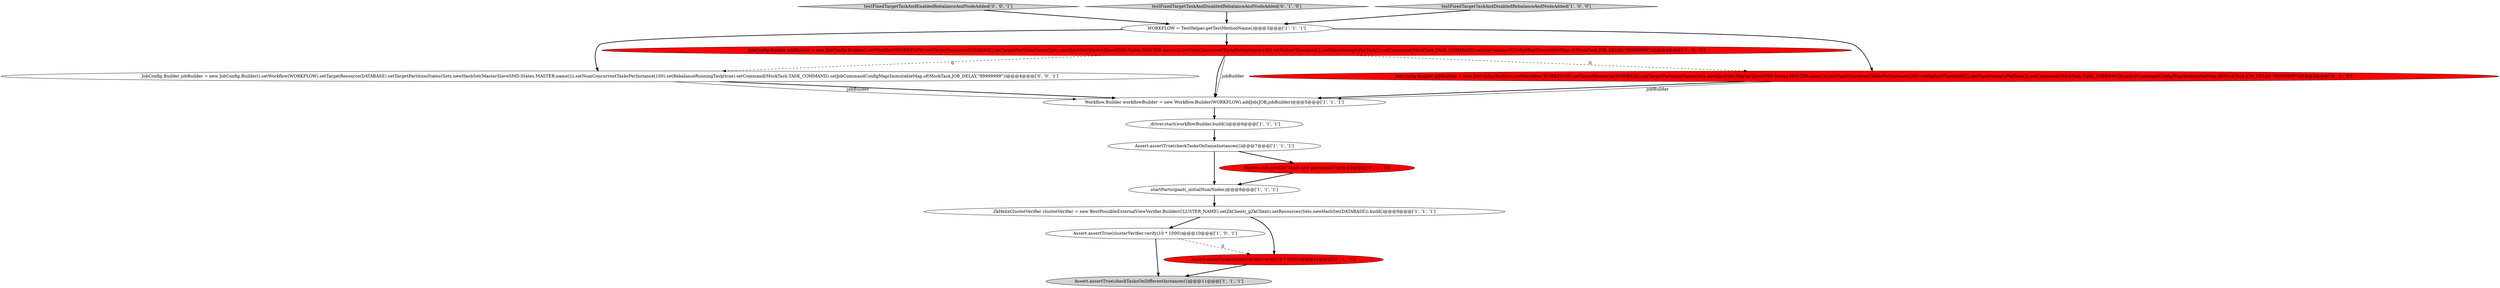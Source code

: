 digraph {
1 [style = filled, label = "ZkHelixClusterVerifier clusterVerifier = new BestPossibleExternalViewVerifier.Builder(CLUSTER_NAME).setZkClient(_gZkClient).setResources(Sets.newHashSet(DATABASE)).build()@@@9@@@['1', '1', '1']", fillcolor = white, shape = ellipse image = "AAA0AAABBB1BBB"];
15 [style = filled, label = "testFixedTargetTaskAndEnabledRebalanceAndNodeAdded['0', '0', '1']", fillcolor = lightgray, shape = diamond image = "AAA0AAABBB3BBB"];
5 [style = filled, label = "Assert.assertTrue(checkTasksOnDifferentInstances())@@@11@@@['1', '1', '1']", fillcolor = lightgray, shape = ellipse image = "AAA0AAABBB1BBB"];
14 [style = filled, label = "JobConfig.Builder jobBuilder = new JobConfig.Builder().setWorkflow(WORKFLOW).setTargetResource(DATABASE).setTargetPartitionStates(Sets.newHashSet(MasterSlaveSMD.States.MASTER.name())).setNumConcurrentTasksPerInstance(100).setRebalanceRunningTask(true).setCommand(MockTask.TASK_COMMAND).setJobCommandConfigMap(ImmutableMap.of(MockTask.JOB_DELAY,\"99999999\"))@@@4@@@['0', '0', '1']", fillcolor = white, shape = ellipse image = "AAA0AAABBB3BBB"];
11 [style = filled, label = "JobConfig.Builder jobBuilder = new JobConfig.Builder().setWorkflow(WORKFLOW).setTargetResource(DATABASE).setTargetPartitionStates(Sets.newHashSet(MasterSlaveSMD.States.MASTER.name())).setNumConcurrentTasksPerInstance(100).setFailureThreshold(2).setMaxAttemptsPerTask(2).setCommand(MockTask.TASK_COMMAND).setJobCommandConfigMap(ImmutableMap.of(MockTask.JOB_DELAY,\"99999999\"))@@@4@@@['0', '1', '0']", fillcolor = red, shape = ellipse image = "AAA1AAABBB2BBB"];
2 [style = filled, label = "Workflow.Builder workflowBuilder = new Workflow.Builder(WORKFLOW).addJob(JOB,jobBuilder)@@@5@@@['1', '1', '1']", fillcolor = white, shape = ellipse image = "AAA0AAABBB1BBB"];
13 [style = filled, label = "testFixedTargetTaskAndDisabledRebalanceAndNodeAdded['0', '1', '0']", fillcolor = lightgray, shape = diamond image = "AAA0AAABBB2BBB"];
9 [style = filled, label = "Assert.assertTrue(clusterVerifier.verify(10 * 1000))@@@10@@@['1', '0', '1']", fillcolor = white, shape = ellipse image = "AAA0AAABBB1BBB"];
6 [style = filled, label = "testFixedTargetTaskAndDisabledRebalanceAndNodeAdded['1', '0', '0']", fillcolor = lightgray, shape = diamond image = "AAA0AAABBB1BBB"];
4 [style = filled, label = "Assert.assertTrue(checkTasksOnSameInstances())@@@7@@@['1', '1', '1']", fillcolor = white, shape = ellipse image = "AAA0AAABBB1BBB"];
8 [style = filled, label = "startParticipant(_initialNumNodes)@@@8@@@['1', '1', '1']", fillcolor = white, shape = ellipse image = "AAA0AAABBB1BBB"];
3 [style = filled, label = "_driver.start(workflowBuilder.build())@@@6@@@['1', '1', '1']", fillcolor = white, shape = ellipse image = "AAA0AAABBB1BBB"];
12 [style = filled, label = "System.out.println(\"Start new participant\")@@@8@@@['0', '1', '0']", fillcolor = red, shape = ellipse image = "AAA1AAABBB2BBB"];
0 [style = filled, label = "WORKFLOW = TestHelper.getTestMethodName()@@@3@@@['1', '1', '1']", fillcolor = white, shape = ellipse image = "AAA0AAABBB1BBB"];
10 [style = filled, label = "Assert.assertTrue(clusterVerifier.verify(10 * 1000))@@@11@@@['0', '1', '0']", fillcolor = red, shape = ellipse image = "AAA1AAABBB2BBB"];
7 [style = filled, label = "JobConfig.Builder jobBuilder = new JobConfig.Builder().setWorkflow(WORKFLOW).setTargetResource(DATABASE).setTargetPartitionStates(Sets.newHashSet(MasterSlaveSMD.States.MASTER.name())).setNumConcurrentTasksPerInstance(100).setFailureThreshold(2).setMaxAttemptsPerTask(2).setCommand(MockTask.TASK_COMMAND).setJobCommandConfigMap(ImmutableMap.of(MockTask.JOB_DELAY,\"99999999\"))@@@4@@@['1', '0', '0']", fillcolor = red, shape = ellipse image = "AAA1AAABBB1BBB"];
9->10 [style = dashed, label="0"];
7->14 [style = dashed, label="0"];
2->3 [style = bold, label=""];
7->11 [style = dashed, label="0"];
0->11 [style = bold, label=""];
7->2 [style = solid, label="jobBuilder"];
6->0 [style = bold, label=""];
3->4 [style = bold, label=""];
11->2 [style = bold, label=""];
1->9 [style = bold, label=""];
0->7 [style = bold, label=""];
8->1 [style = bold, label=""];
0->14 [style = bold, label=""];
10->5 [style = bold, label=""];
7->2 [style = bold, label=""];
12->8 [style = bold, label=""];
11->2 [style = solid, label="jobBuilder"];
15->0 [style = bold, label=""];
9->5 [style = bold, label=""];
4->12 [style = bold, label=""];
4->8 [style = bold, label=""];
14->2 [style = bold, label=""];
1->10 [style = bold, label=""];
13->0 [style = bold, label=""];
14->2 [style = solid, label="jobBuilder"];
}
